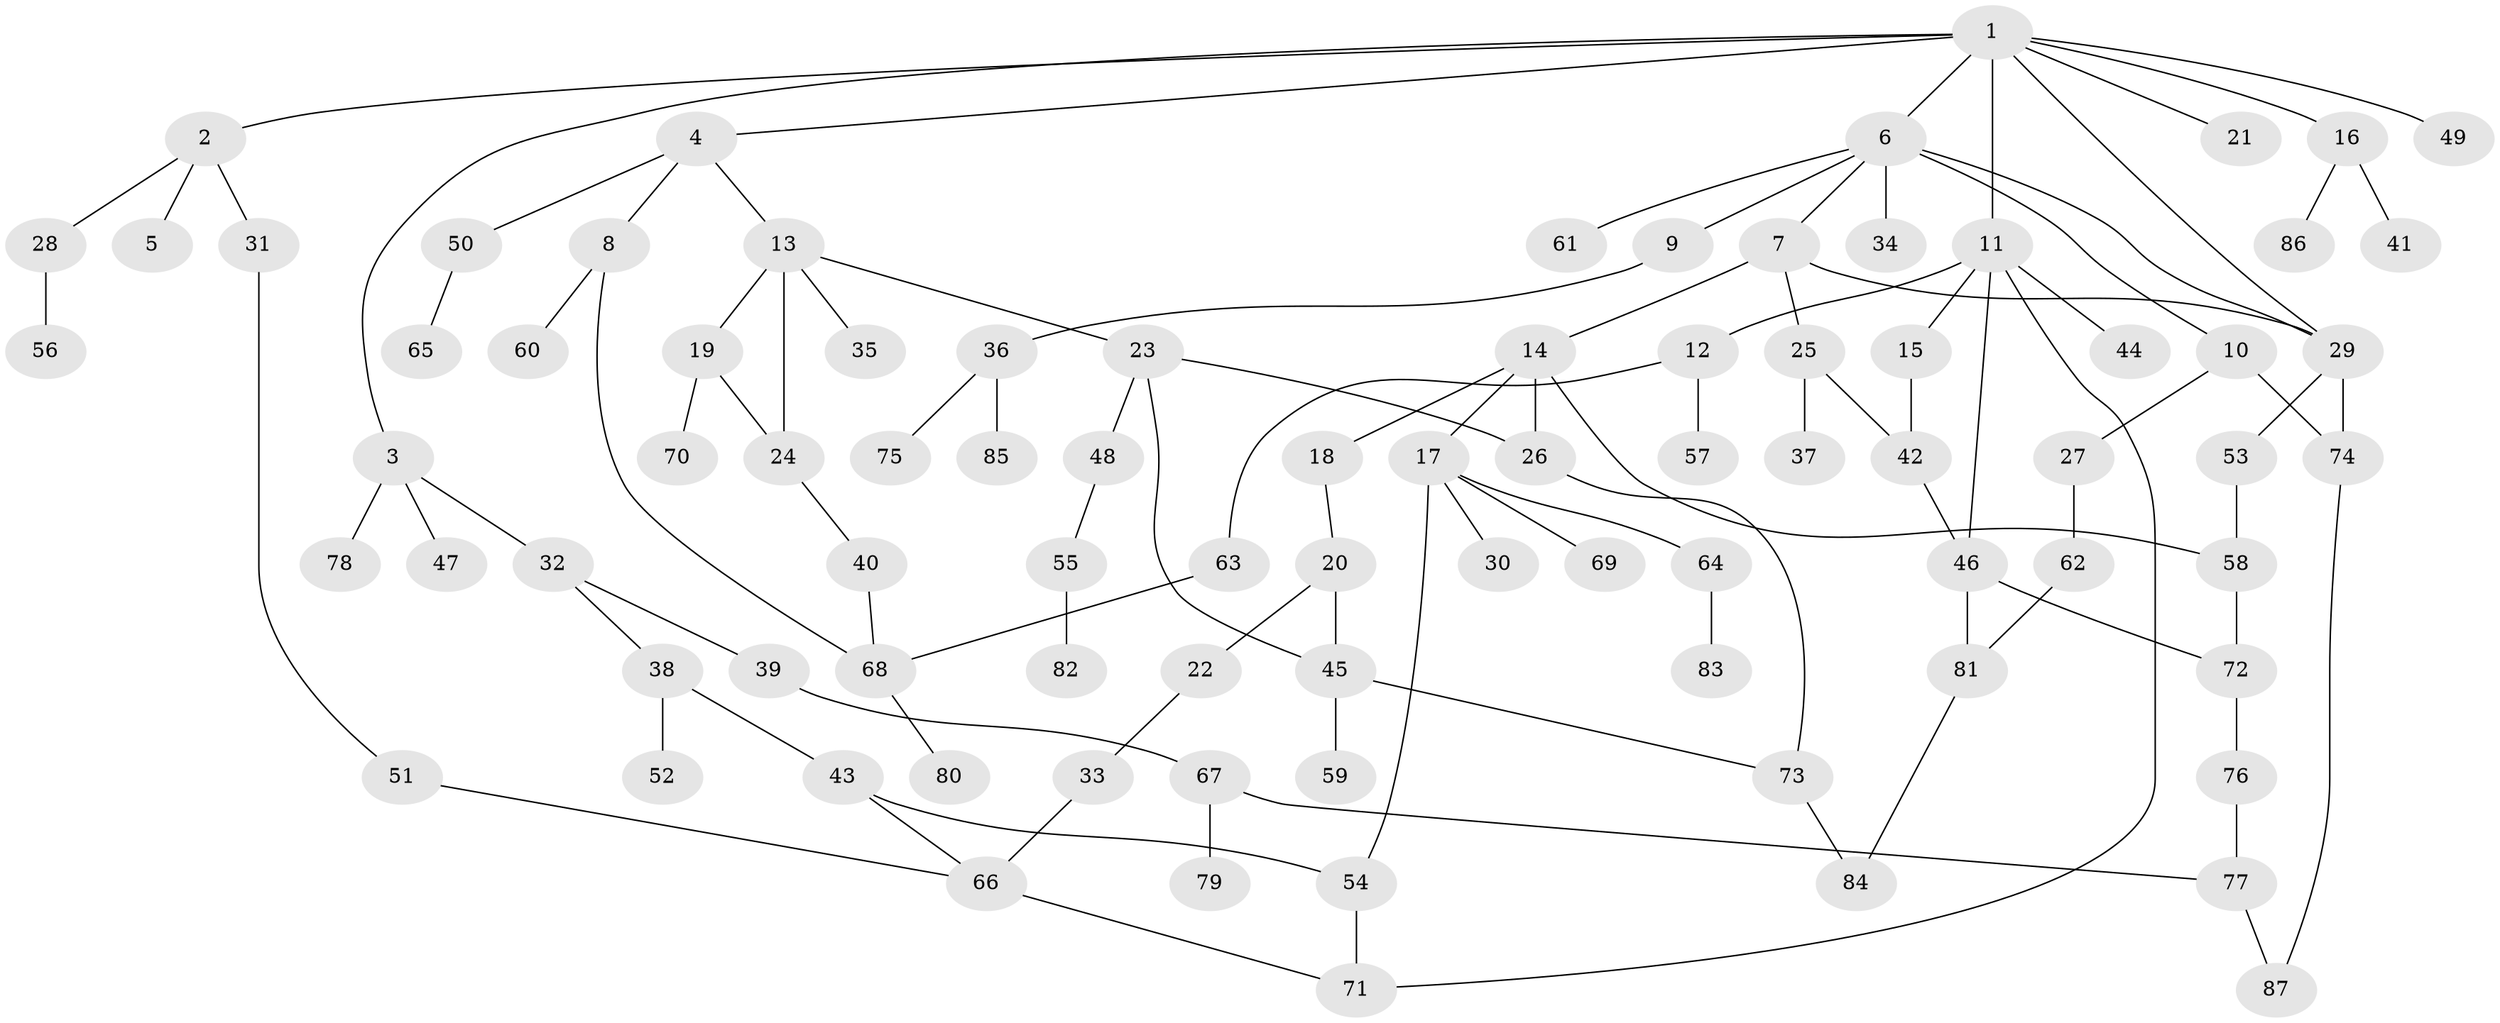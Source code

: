 // coarse degree distribution, {8: 0.07692307692307693, 4: 0.07692307692307693, 5: 0.07692307692307693, 6: 0.038461538461538464, 1: 0.46153846153846156, 3: 0.11538461538461539, 7: 0.038461538461538464, 2: 0.11538461538461539}
// Generated by graph-tools (version 1.1) at 2025/16/03/04/25 18:16:59]
// undirected, 87 vertices, 108 edges
graph export_dot {
graph [start="1"]
  node [color=gray90,style=filled];
  1;
  2;
  3;
  4;
  5;
  6;
  7;
  8;
  9;
  10;
  11;
  12;
  13;
  14;
  15;
  16;
  17;
  18;
  19;
  20;
  21;
  22;
  23;
  24;
  25;
  26;
  27;
  28;
  29;
  30;
  31;
  32;
  33;
  34;
  35;
  36;
  37;
  38;
  39;
  40;
  41;
  42;
  43;
  44;
  45;
  46;
  47;
  48;
  49;
  50;
  51;
  52;
  53;
  54;
  55;
  56;
  57;
  58;
  59;
  60;
  61;
  62;
  63;
  64;
  65;
  66;
  67;
  68;
  69;
  70;
  71;
  72;
  73;
  74;
  75;
  76;
  77;
  78;
  79;
  80;
  81;
  82;
  83;
  84;
  85;
  86;
  87;
  1 -- 2;
  1 -- 3;
  1 -- 4;
  1 -- 6;
  1 -- 11;
  1 -- 16;
  1 -- 21;
  1 -- 29;
  1 -- 49;
  2 -- 5;
  2 -- 28;
  2 -- 31;
  3 -- 32;
  3 -- 47;
  3 -- 78;
  4 -- 8;
  4 -- 13;
  4 -- 50;
  6 -- 7;
  6 -- 9;
  6 -- 10;
  6 -- 34;
  6 -- 61;
  6 -- 29;
  7 -- 14;
  7 -- 25;
  7 -- 29;
  8 -- 60;
  8 -- 68;
  9 -- 36;
  10 -- 27;
  10 -- 74;
  11 -- 12;
  11 -- 15;
  11 -- 44;
  11 -- 46;
  11 -- 71;
  12 -- 57;
  12 -- 63;
  13 -- 19;
  13 -- 23;
  13 -- 35;
  13 -- 24;
  14 -- 17;
  14 -- 18;
  14 -- 58;
  14 -- 26;
  15 -- 42;
  16 -- 41;
  16 -- 86;
  17 -- 30;
  17 -- 54;
  17 -- 64;
  17 -- 69;
  18 -- 20;
  19 -- 24;
  19 -- 70;
  20 -- 22;
  20 -- 45;
  22 -- 33;
  23 -- 26;
  23 -- 45;
  23 -- 48;
  24 -- 40;
  25 -- 37;
  25 -- 42;
  26 -- 73;
  27 -- 62;
  28 -- 56;
  29 -- 53;
  29 -- 74;
  31 -- 51;
  32 -- 38;
  32 -- 39;
  33 -- 66;
  36 -- 75;
  36 -- 85;
  38 -- 43;
  38 -- 52;
  39 -- 67;
  40 -- 68;
  42 -- 46;
  43 -- 66;
  43 -- 54;
  45 -- 59;
  45 -- 73;
  46 -- 81;
  46 -- 72;
  48 -- 55;
  50 -- 65;
  51 -- 66;
  53 -- 58;
  54 -- 71;
  55 -- 82;
  58 -- 72;
  62 -- 81;
  63 -- 68;
  64 -- 83;
  66 -- 71;
  67 -- 77;
  67 -- 79;
  68 -- 80;
  72 -- 76;
  73 -- 84;
  74 -- 87;
  76 -- 77;
  77 -- 87;
  81 -- 84;
}
